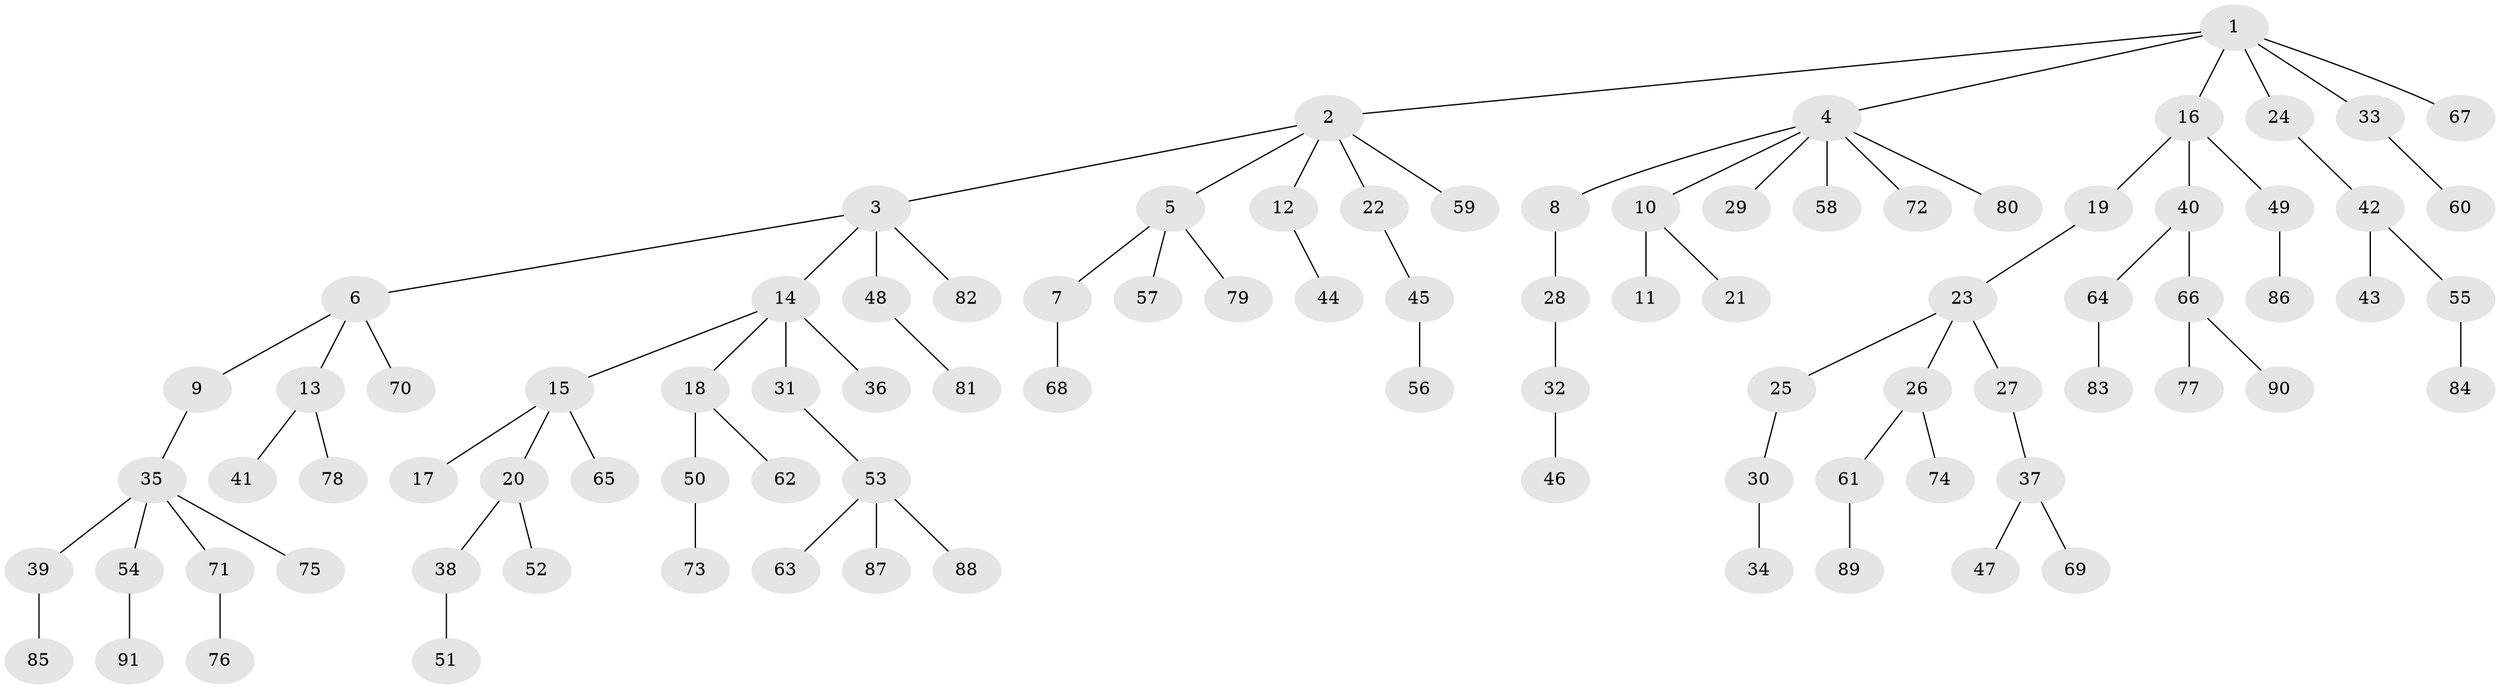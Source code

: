 // Generated by graph-tools (version 1.1) at 2025/50/03/09/25 03:50:17]
// undirected, 91 vertices, 90 edges
graph export_dot {
graph [start="1"]
  node [color=gray90,style=filled];
  1;
  2;
  3;
  4;
  5;
  6;
  7;
  8;
  9;
  10;
  11;
  12;
  13;
  14;
  15;
  16;
  17;
  18;
  19;
  20;
  21;
  22;
  23;
  24;
  25;
  26;
  27;
  28;
  29;
  30;
  31;
  32;
  33;
  34;
  35;
  36;
  37;
  38;
  39;
  40;
  41;
  42;
  43;
  44;
  45;
  46;
  47;
  48;
  49;
  50;
  51;
  52;
  53;
  54;
  55;
  56;
  57;
  58;
  59;
  60;
  61;
  62;
  63;
  64;
  65;
  66;
  67;
  68;
  69;
  70;
  71;
  72;
  73;
  74;
  75;
  76;
  77;
  78;
  79;
  80;
  81;
  82;
  83;
  84;
  85;
  86;
  87;
  88;
  89;
  90;
  91;
  1 -- 2;
  1 -- 4;
  1 -- 16;
  1 -- 24;
  1 -- 33;
  1 -- 67;
  2 -- 3;
  2 -- 5;
  2 -- 12;
  2 -- 22;
  2 -- 59;
  3 -- 6;
  3 -- 14;
  3 -- 48;
  3 -- 82;
  4 -- 8;
  4 -- 10;
  4 -- 29;
  4 -- 58;
  4 -- 72;
  4 -- 80;
  5 -- 7;
  5 -- 57;
  5 -- 79;
  6 -- 9;
  6 -- 13;
  6 -- 70;
  7 -- 68;
  8 -- 28;
  9 -- 35;
  10 -- 11;
  10 -- 21;
  12 -- 44;
  13 -- 41;
  13 -- 78;
  14 -- 15;
  14 -- 18;
  14 -- 31;
  14 -- 36;
  15 -- 17;
  15 -- 20;
  15 -- 65;
  16 -- 19;
  16 -- 40;
  16 -- 49;
  18 -- 50;
  18 -- 62;
  19 -- 23;
  20 -- 38;
  20 -- 52;
  22 -- 45;
  23 -- 25;
  23 -- 26;
  23 -- 27;
  24 -- 42;
  25 -- 30;
  26 -- 61;
  26 -- 74;
  27 -- 37;
  28 -- 32;
  30 -- 34;
  31 -- 53;
  32 -- 46;
  33 -- 60;
  35 -- 39;
  35 -- 54;
  35 -- 71;
  35 -- 75;
  37 -- 47;
  37 -- 69;
  38 -- 51;
  39 -- 85;
  40 -- 64;
  40 -- 66;
  42 -- 43;
  42 -- 55;
  45 -- 56;
  48 -- 81;
  49 -- 86;
  50 -- 73;
  53 -- 63;
  53 -- 87;
  53 -- 88;
  54 -- 91;
  55 -- 84;
  61 -- 89;
  64 -- 83;
  66 -- 77;
  66 -- 90;
  71 -- 76;
}
